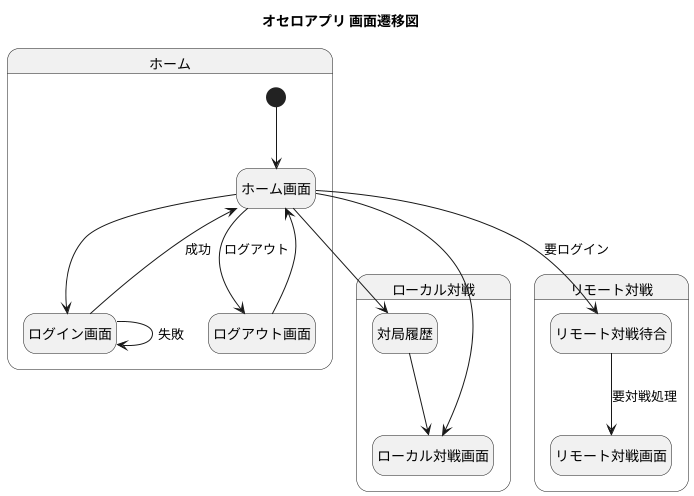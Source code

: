 @startuml screen flow
skinparam defaultFontName "Noto Sans CJK JP"
hide empty description
 

title オセロアプリ 画面遷移図

state ホーム {
  [*] --> ホーム画面
  ホーム画面 --> ログイン画面 
  ログイン画面 --> ホーム画面 : 成功
  ログイン画面 --> ログイン画面 : 失敗
  ホーム画面 --> ログアウト画面 : ログアウト
  ログアウト画面 --> ホーム画面
}

state ローカル対戦 {
    ホーム画面 --> ローカル対戦画面
    ホーム画面 --> 対局履歴
    対局履歴   --> ローカル対戦画面
}

state リモート対戦 {
  ホーム画面 --> リモート対戦待合: 要ログイン
  リモート対戦待合 --> リモート対戦画面 : 要対戦処理
  
}

@enduml
